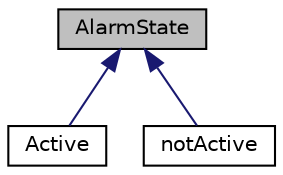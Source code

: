 digraph "AlarmState"
{
 // LATEX_PDF_SIZE
  edge [fontname="Helvetica",fontsize="10",labelfontname="Helvetica",labelfontsize="10"];
  node [fontname="Helvetica",fontsize="10",shape=record];
  Node1 [label="AlarmState",height=0.2,width=0.4,color="black", fillcolor="grey75", style="filled", fontcolor="black",tooltip=" "];
  Node1 -> Node2 [dir="back",color="midnightblue",fontsize="10",style="solid"];
  Node2 [label="Active",height=0.2,width=0.4,color="black", fillcolor="white", style="filled",URL="$classActive.html",tooltip=" "];
  Node1 -> Node3 [dir="back",color="midnightblue",fontsize="10",style="solid"];
  Node3 [label="notActive",height=0.2,width=0.4,color="black", fillcolor="white", style="filled",URL="$classnotActive.html",tooltip=" "];
}
